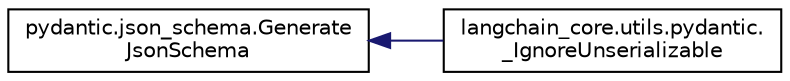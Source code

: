 digraph "Graphical Class Hierarchy"
{
 // LATEX_PDF_SIZE
  edge [fontname="Helvetica",fontsize="10",labelfontname="Helvetica",labelfontsize="10"];
  node [fontname="Helvetica",fontsize="10",shape=record];
  rankdir="LR";
  Node0 [label="pydantic.json_schema.Generate\lJsonSchema",height=0.2,width=0.4,color="black", fillcolor="white", style="filled",URL="$classpydantic_1_1json__schema_1_1GenerateJsonSchema.html",tooltip="!! abstract \"Usage Documentation\" Customizing the JSON Schema Generation Process"];
  Node0 -> Node1 [dir="back",color="midnightblue",fontsize="10",style="solid",fontname="Helvetica"];
  Node1 [label="langchain_core.utils.pydantic.\l_IgnoreUnserializable",height=0.2,width=0.4,color="black", fillcolor="white", style="filled",URL="$classlangchain__core_1_1utils_1_1pydantic_1_1__IgnoreUnserializable.html",tooltip=" "];
}

